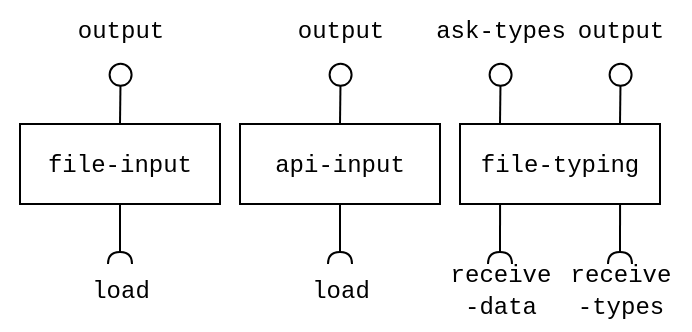 <mxfile version="21.2.1" type="google">
  <diagram name="Página-1" id="E5z6XNuPCGkrLr6mMBW6">
    <mxGraphModel grid="1" page="1" gridSize="10" guides="1" tooltips="1" connect="1" arrows="1" fold="1" pageScale="1" pageWidth="750" pageHeight="850" math="0" shadow="0">
      <root>
        <mxCell id="0" />
        <mxCell id="1" parent="0" />
        <mxCell id="9XxubaROod7fhudqfCYT-2" style="edgeStyle=orthogonalEdgeStyle;rounded=0;orthogonalLoop=1;jettySize=auto;html=1;startArrow=none;startFill=0;endArrow=halfCircle;endFill=0;endSize=4;" edge="1" parent="1" source="9XxubaROod7fhudqfCYT-1">
          <mxGeometry relative="1" as="geometry">
            <mxPoint x="180" y="280" as="targetPoint" />
          </mxGeometry>
        </mxCell>
        <mxCell id="9XxubaROod7fhudqfCYT-5" style="edgeStyle=orthogonalEdgeStyle;rounded=0;orthogonalLoop=1;jettySize=auto;html=1;exitX=0.5;exitY=0;exitDx=0;exitDy=0;entryX=0.506;entryY=1.181;entryDx=0;entryDy=0;entryPerimeter=0;endArrow=oval;endFill=0;endSize=11;" edge="1" parent="1" source="9XxubaROod7fhudqfCYT-1">
          <mxGeometry relative="1" as="geometry">
            <mxPoint x="180.3" y="185.43" as="targetPoint" />
          </mxGeometry>
        </mxCell>
        <mxCell id="9XxubaROod7fhudqfCYT-1" value="&lt;div&gt;&lt;font face=&quot;Courier New&quot;&gt;file-input&lt;/font&gt;&lt;/div&gt;" style="rounded=0;whiteSpace=wrap;html=1;" vertex="1" parent="1">
          <mxGeometry x="130" y="210" width="100" height="40" as="geometry" />
        </mxCell>
        <mxCell id="9XxubaROod7fhudqfCYT-3" value="&lt;div&gt;&lt;font face=&quot;Courier New&quot;&gt;load&lt;/font&gt;&lt;/div&gt;" style="text;html=1;align=center;verticalAlign=middle;resizable=0;points=[];autosize=1;strokeColor=none;fillColor=none;" vertex="1" parent="1">
          <mxGeometry x="155" y="278" width="50" height="30" as="geometry" />
        </mxCell>
        <mxCell id="9XxubaROod7fhudqfCYT-6" value="&lt;font face=&quot;Courier New&quot;&gt;output&lt;/font&gt;" style="text;html=1;align=center;verticalAlign=middle;resizable=0;points=[];autosize=1;strokeColor=none;fillColor=none;" vertex="1" parent="1">
          <mxGeometry x="145" y="148" width="70" height="30" as="geometry" />
        </mxCell>
        <mxCell id="9XxubaROod7fhudqfCYT-7" style="edgeStyle=orthogonalEdgeStyle;rounded=0;orthogonalLoop=1;jettySize=auto;html=1;startArrow=none;startFill=0;endArrow=halfCircle;endFill=0;endSize=4;" edge="1" parent="1" source="9XxubaROod7fhudqfCYT-9">
          <mxGeometry relative="1" as="geometry">
            <mxPoint x="290" y="280" as="targetPoint" />
          </mxGeometry>
        </mxCell>
        <mxCell id="9XxubaROod7fhudqfCYT-8" style="edgeStyle=orthogonalEdgeStyle;rounded=0;orthogonalLoop=1;jettySize=auto;html=1;exitX=0.5;exitY=0;exitDx=0;exitDy=0;entryX=0.506;entryY=1.181;entryDx=0;entryDy=0;entryPerimeter=0;endArrow=oval;endFill=0;endSize=11;" edge="1" parent="1" source="9XxubaROod7fhudqfCYT-9">
          <mxGeometry relative="1" as="geometry">
            <mxPoint x="290.3" y="185.43" as="targetPoint" />
          </mxGeometry>
        </mxCell>
        <mxCell id="9XxubaROod7fhudqfCYT-9" value="&lt;font face=&quot;Courier New&quot;&gt;api-input&lt;/font&gt;" style="rounded=0;whiteSpace=wrap;html=1;" vertex="1" parent="1">
          <mxGeometry x="240" y="210" width="100" height="40" as="geometry" />
        </mxCell>
        <mxCell id="9XxubaROod7fhudqfCYT-10" value="&lt;div&gt;&lt;font face=&quot;Courier New&quot;&gt;load&lt;/font&gt;&lt;/div&gt;" style="text;html=1;align=center;verticalAlign=middle;resizable=0;points=[];autosize=1;strokeColor=none;fillColor=none;" vertex="1" parent="1">
          <mxGeometry x="265" y="278" width="50" height="30" as="geometry" />
        </mxCell>
        <mxCell id="9XxubaROod7fhudqfCYT-11" value="&lt;font face=&quot;Courier New&quot;&gt;output&lt;/font&gt;" style="text;html=1;align=center;verticalAlign=middle;resizable=0;points=[];autosize=1;strokeColor=none;fillColor=none;" vertex="1" parent="1">
          <mxGeometry x="255" y="148" width="70" height="30" as="geometry" />
        </mxCell>
        <mxCell id="9XxubaROod7fhudqfCYT-12" style="edgeStyle=orthogonalEdgeStyle;rounded=0;orthogonalLoop=1;jettySize=auto;html=1;startArrow=none;startFill=0;endArrow=halfCircle;endFill=0;endSize=4;" edge="1" parent="1">
          <mxGeometry relative="1" as="geometry">
            <mxPoint x="370" y="280" as="targetPoint" />
            <mxPoint x="370.029" y="250" as="sourcePoint" />
          </mxGeometry>
        </mxCell>
        <mxCell id="9XxubaROod7fhudqfCYT-13" style="edgeStyle=orthogonalEdgeStyle;rounded=0;orthogonalLoop=1;jettySize=auto;html=1;exitX=0.5;exitY=0;exitDx=0;exitDy=0;entryX=0.506;entryY=1.181;entryDx=0;entryDy=0;entryPerimeter=0;endArrow=oval;endFill=0;endSize=11;" edge="1" parent="1">
          <mxGeometry relative="1" as="geometry">
            <mxPoint x="430.3" y="185.43" as="targetPoint" />
            <mxPoint x="430" y="210" as="sourcePoint" />
          </mxGeometry>
        </mxCell>
        <mxCell id="9XxubaROod7fhudqfCYT-14" value="&lt;div&gt;&lt;font face=&quot;Courier New&quot;&gt;file-typing&lt;/font&gt;&lt;/div&gt;" style="rounded=0;whiteSpace=wrap;html=1;" vertex="1" parent="1">
          <mxGeometry x="350" y="210" width="100" height="40" as="geometry" />
        </mxCell>
        <mxCell id="9XxubaROod7fhudqfCYT-15" value="&lt;div&gt;&lt;font face=&quot;Courier New&quot;&gt;receive&lt;/font&gt;&lt;/div&gt;&lt;div&gt;&lt;font face=&quot;Courier New&quot;&gt;-data&lt;/font&gt;&lt;/div&gt;" style="text;html=1;align=center;verticalAlign=middle;resizable=0;points=[];autosize=1;strokeColor=none;fillColor=none;" vertex="1" parent="1">
          <mxGeometry x="335" y="273" width="70" height="40" as="geometry" />
        </mxCell>
        <mxCell id="9XxubaROod7fhudqfCYT-16" value="&lt;font face=&quot;Courier New&quot;&gt;output&lt;/font&gt;" style="text;html=1;align=center;verticalAlign=middle;resizable=0;points=[];autosize=1;strokeColor=none;fillColor=none;" vertex="1" parent="1">
          <mxGeometry x="395" y="148" width="70" height="30" as="geometry" />
        </mxCell>
        <mxCell id="9XxubaROod7fhudqfCYT-17" style="edgeStyle=orthogonalEdgeStyle;rounded=0;orthogonalLoop=1;jettySize=auto;html=1;startArrow=none;startFill=0;endArrow=halfCircle;endFill=0;endSize=4;" edge="1" parent="1">
          <mxGeometry relative="1" as="geometry">
            <mxPoint x="430" y="280" as="targetPoint" />
            <mxPoint x="430.029" y="250" as="sourcePoint" />
          </mxGeometry>
        </mxCell>
        <mxCell id="9XxubaROod7fhudqfCYT-18" value="&lt;div&gt;&lt;font face=&quot;Courier New&quot;&gt;receive&lt;/font&gt;&lt;/div&gt;&lt;div&gt;&lt;font face=&quot;Courier New&quot;&gt;-types&lt;br&gt;&lt;/font&gt;&lt;/div&gt;" style="text;html=1;align=center;verticalAlign=middle;resizable=0;points=[];autosize=1;strokeColor=none;fillColor=none;" vertex="1" parent="1">
          <mxGeometry x="395" y="273" width="70" height="40" as="geometry" />
        </mxCell>
        <mxCell id="9XxubaROod7fhudqfCYT-22" value="Text" style="text;html=1;strokeColor=none;fillColor=none;align=center;verticalAlign=middle;whiteSpace=wrap;rounded=0;fontColor=none;noLabel=1;" vertex="1" parent="1">
          <mxGeometry x="120" y="178" width="60" height="30" as="geometry" />
        </mxCell>
        <mxCell id="w1cLrVlbM-8YgulhgXvf-1" style="edgeStyle=orthogonalEdgeStyle;rounded=0;orthogonalLoop=1;jettySize=auto;html=1;exitX=0.5;exitY=0;exitDx=0;exitDy=0;entryX=0.506;entryY=1.181;entryDx=0;entryDy=0;entryPerimeter=0;endArrow=oval;endFill=0;endSize=11;" edge="1" parent="1">
          <mxGeometry relative="1" as="geometry">
            <mxPoint x="370.3" y="185.43" as="targetPoint" />
            <mxPoint x="370" y="210" as="sourcePoint" />
          </mxGeometry>
        </mxCell>
        <mxCell id="w1cLrVlbM-8YgulhgXvf-2" value="&lt;font face=&quot;Courier New&quot;&gt;ask-types&lt;/font&gt;" style="text;html=1;align=center;verticalAlign=middle;resizable=0;points=[];autosize=1;strokeColor=none;fillColor=none;" vertex="1" parent="1">
          <mxGeometry x="325" y="148" width="90" height="30" as="geometry" />
        </mxCell>
      </root>
    </mxGraphModel>
  </diagram>
</mxfile>
